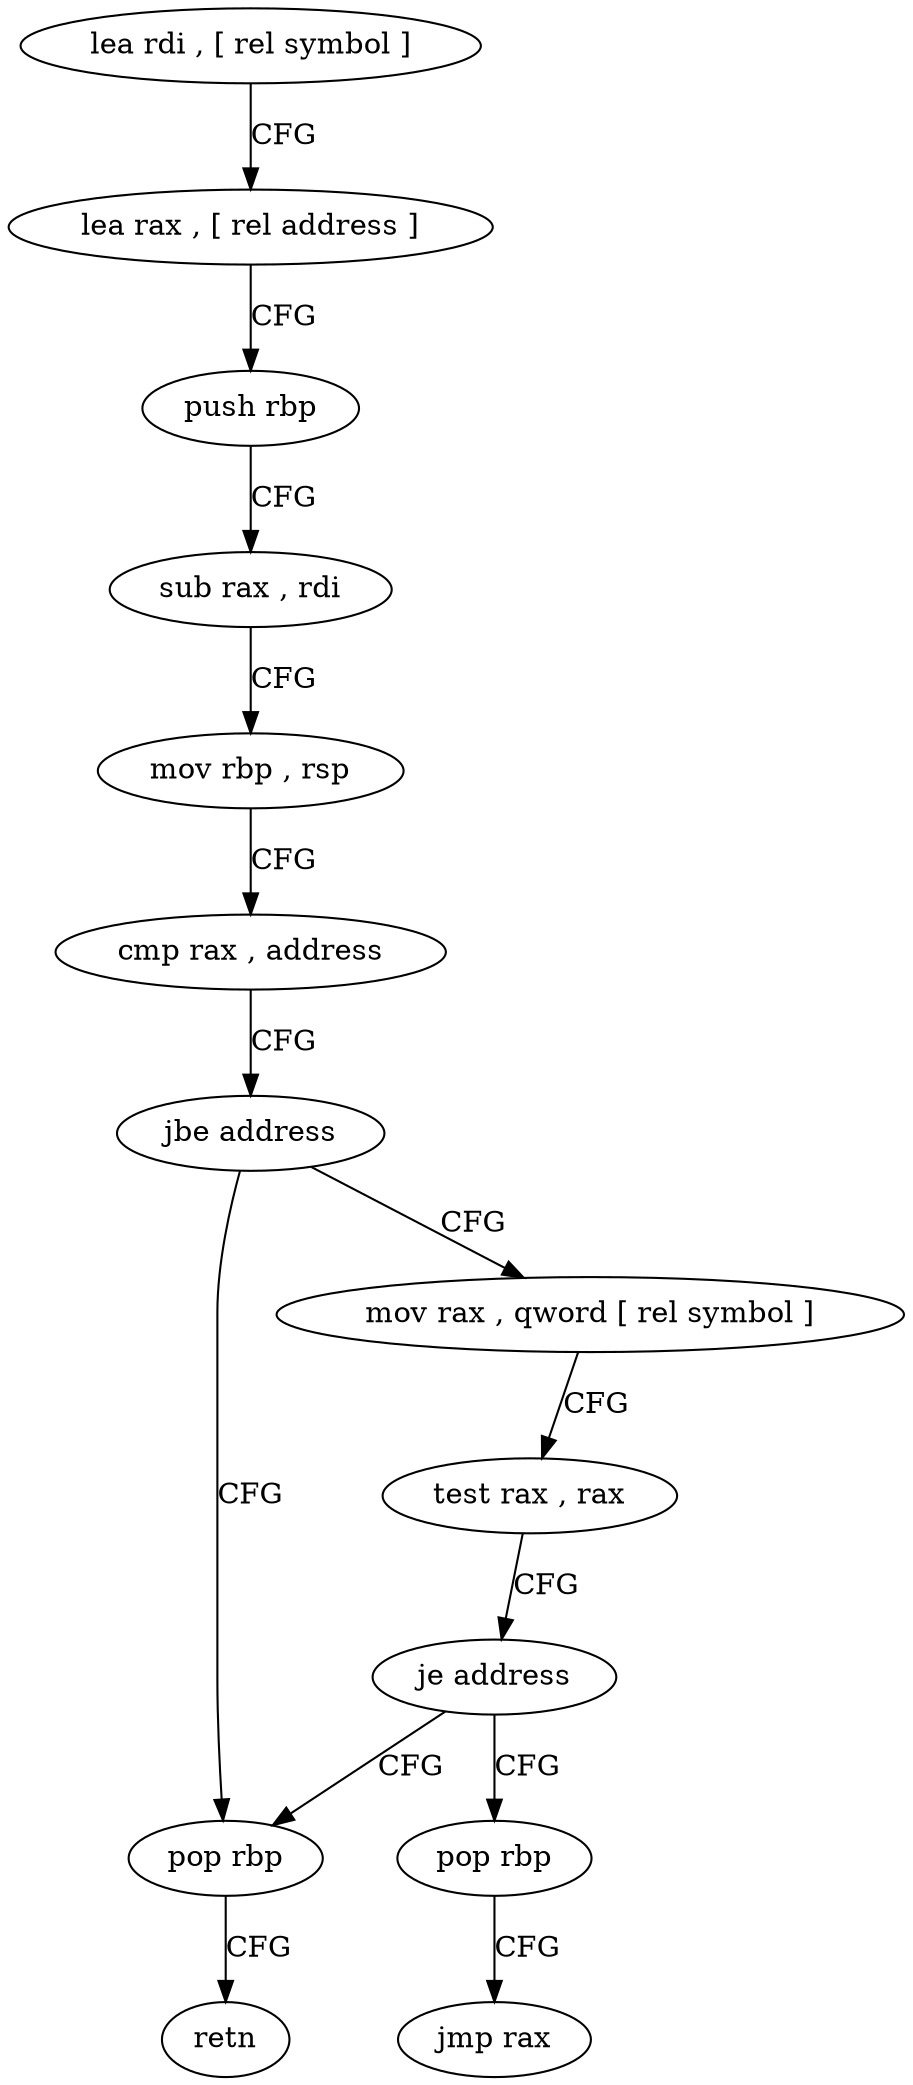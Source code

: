 digraph "func" {
"72992" [label = "lea rdi , [ rel symbol ]" ]
"72999" [label = "lea rax , [ rel address ]" ]
"73006" [label = "push rbp" ]
"73007" [label = "sub rax , rdi" ]
"73010" [label = "mov rbp , rsp" ]
"73013" [label = "cmp rax , address" ]
"73017" [label = "jbe address" ]
"73040" [label = "pop rbp" ]
"73019" [label = "mov rax , qword [ rel symbol ]" ]
"73041" [label = "retn" ]
"73026" [label = "test rax , rax" ]
"73029" [label = "je address" ]
"73031" [label = "pop rbp" ]
"73032" [label = "jmp rax" ]
"72992" -> "72999" [ label = "CFG" ]
"72999" -> "73006" [ label = "CFG" ]
"73006" -> "73007" [ label = "CFG" ]
"73007" -> "73010" [ label = "CFG" ]
"73010" -> "73013" [ label = "CFG" ]
"73013" -> "73017" [ label = "CFG" ]
"73017" -> "73040" [ label = "CFG" ]
"73017" -> "73019" [ label = "CFG" ]
"73040" -> "73041" [ label = "CFG" ]
"73019" -> "73026" [ label = "CFG" ]
"73026" -> "73029" [ label = "CFG" ]
"73029" -> "73040" [ label = "CFG" ]
"73029" -> "73031" [ label = "CFG" ]
"73031" -> "73032" [ label = "CFG" ]
}
